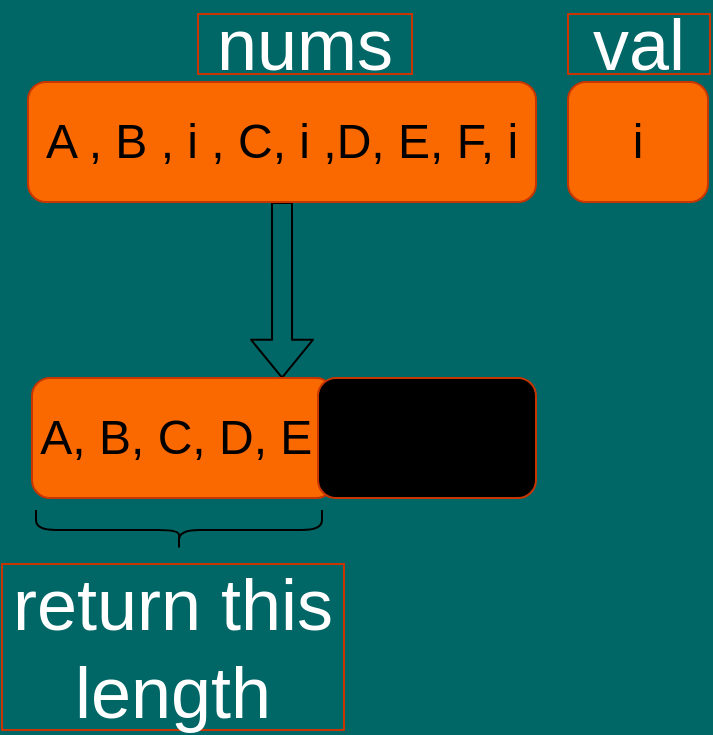 <mxfile>
    <diagram id="BnefudGRWZ_eeSUTzbuS" name="Page-1">
        <mxGraphModel dx="492" dy="1014" grid="0" gridSize="10" guides="1" tooltips="1" connect="1" arrows="1" fold="1" page="0" pageScale="1" pageWidth="850" pageHeight="1100" background="#006666" math="0" shadow="0">
            <root>
                <mxCell id="0"/>
                <mxCell id="1" parent="0"/>
                <mxCell id="9" value="" style="edgeStyle=none;shape=flexArrow;html=1;fontSize=36;entryX=0.828;entryY=0.006;entryDx=0;entryDy=0;entryPerimeter=0;" parent="1" source="2" target="8" edge="1">
                    <mxGeometry relative="1" as="geometry"/>
                </mxCell>
                <object label="&lt;font style=&quot;font-size: 24px;&quot;&gt;A , B , i , C, i ,D, E, F, i&lt;/font&gt;" id="2">
                    <mxCell style="whiteSpace=wrap;html=1;fillColor=#fa6800;fontColor=#000000;strokeColor=#C73500;rounded=1;shadow=0;glass=0;" parent="1" vertex="1">
                        <mxGeometry x="89" y="24" width="254" height="60" as="geometry"/>
                    </mxCell>
                </object>
                <mxCell id="3" value="&lt;font color=&quot;#ffffff&quot; style=&quot;font-size: 36px;&quot;&gt;nums&lt;/font&gt;" style="text;strokeColor=#C73500;align=center;fillColor=none;html=1;verticalAlign=middle;whiteSpace=wrap;rounded=0;fontColor=#000000;shadow=0;" parent="1" vertex="1">
                    <mxGeometry x="174" y="-10" width="107" height="30" as="geometry"/>
                </mxCell>
                <mxCell id="4" value="&lt;font style=&quot;font-size: 24px;&quot;&gt;i&lt;/font&gt;" style="whiteSpace=wrap;html=1;fillColor=#fa6800;fontColor=#000000;strokeColor=#C73500;rounded=1;shadow=0;glass=0;" parent="1" vertex="1">
                    <mxGeometry x="359" y="24" width="70" height="60" as="geometry"/>
                </mxCell>
                <mxCell id="5" value="&lt;font color=&quot;#ffffff&quot; style=&quot;&quot;&gt;&lt;font style=&quot;font-size: 36px;&quot;&gt;val&lt;/font&gt;&lt;br&gt;&lt;/font&gt;" style="text;strokeColor=#C73500;align=center;fillColor=none;html=1;verticalAlign=middle;whiteSpace=wrap;rounded=0;fontColor=#000000;" parent="1" vertex="1">
                    <mxGeometry x="359" y="-10" width="71" height="30" as="geometry"/>
                </mxCell>
                <mxCell id="8" value="&lt;font style=&quot;font-size: 24px;&quot;&gt;A, B, C, D, E&amp;nbsp;&lt;/font&gt;" style="whiteSpace=wrap;html=1;fillColor=#fa6800;strokeColor=#C73500;fontColor=#000000;rounded=1;shadow=0;glass=0;" parent="1" vertex="1">
                    <mxGeometry x="91" y="172" width="151" height="60" as="geometry"/>
                </mxCell>
                <mxCell id="10" value="" style="whiteSpace=wrap;html=1;fillColor=#000000;strokeColor=#C73500;fontColor=#000000;rounded=1;shadow=0;glass=0;" parent="1" vertex="1">
                    <mxGeometry x="234" y="172" width="109" height="60" as="geometry"/>
                </mxCell>
                <mxCell id="11" value="" style="shape=curlyBracket;whiteSpace=wrap;html=1;rounded=1;flipH=1;labelPosition=right;verticalLabelPosition=middle;align=left;verticalAlign=middle;shadow=0;fontSize=24;fillColor=#000000;rotation=90;" parent="1" vertex="1">
                    <mxGeometry x="154.5" y="176.5" width="20" height="143" as="geometry"/>
                </mxCell>
                <mxCell id="13" value="&lt;font color=&quot;#ffffff&quot;&gt;&lt;span style=&quot;font-size: 36px;&quot;&gt;return this length&lt;/span&gt;&lt;/font&gt;" style="text;strokeColor=#C73500;align=center;fillColor=none;html=1;verticalAlign=middle;whiteSpace=wrap;rounded=0;fontColor=#000000;shadow=0;" parent="1" vertex="1">
                    <mxGeometry x="76" y="265" width="171" height="83" as="geometry"/>
                </mxCell>
            </root>
        </mxGraphModel>
    </diagram>
</mxfile>